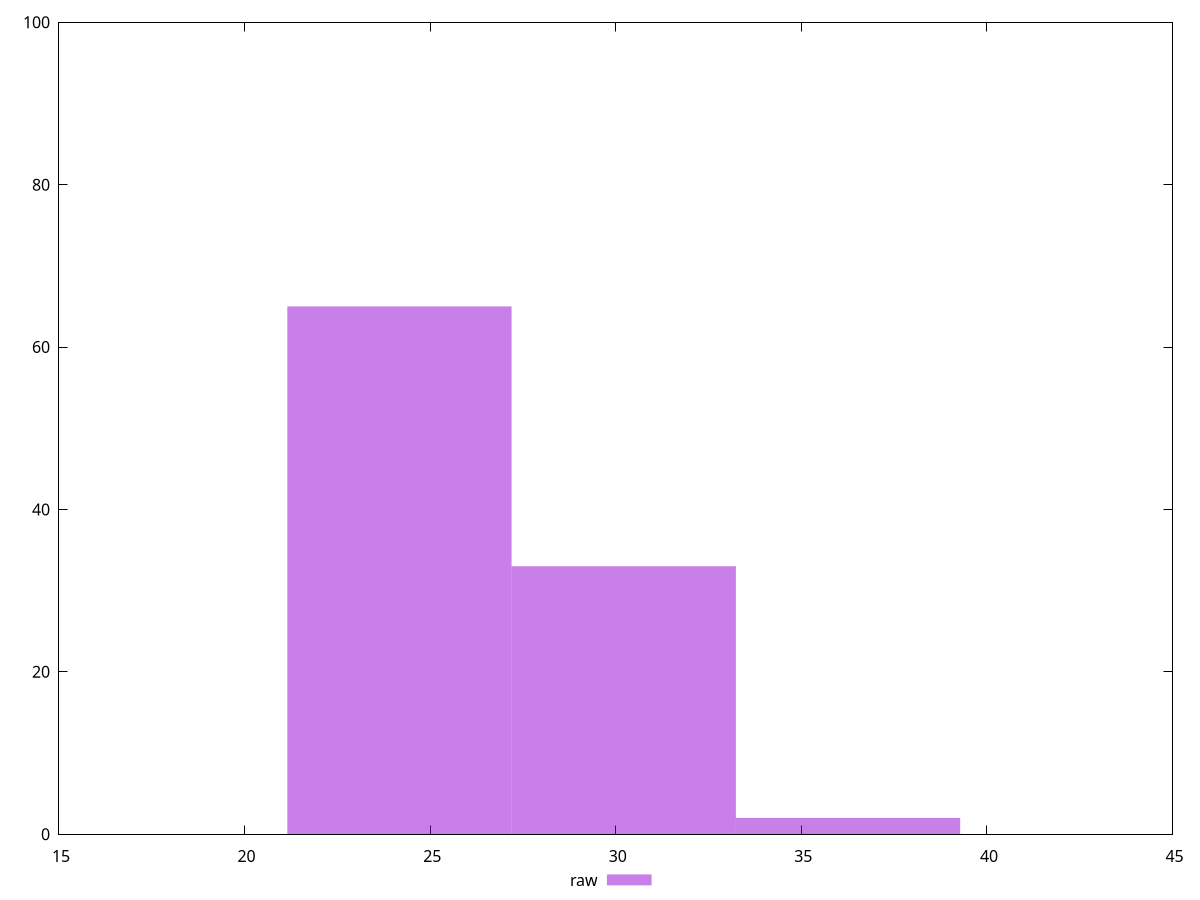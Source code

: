 reset
set terminal svg size 640, 490 enhanced background rgb 'white'
set output "report_00007_2020-12-11T15:55:29.892Z/max-potential-fid/samples/pages+cached+noadtech/raw/histogram.svg"

$raw <<EOF
24.172300808445968 65
30.21537601055746 33
36.25845121266895 2
EOF

set key outside below
set boxwidth 6.043075202111492
set yrange [0:100]
set style fill transparent solid 0.5 noborder

plot \
  $raw title "raw" with boxes, \


reset